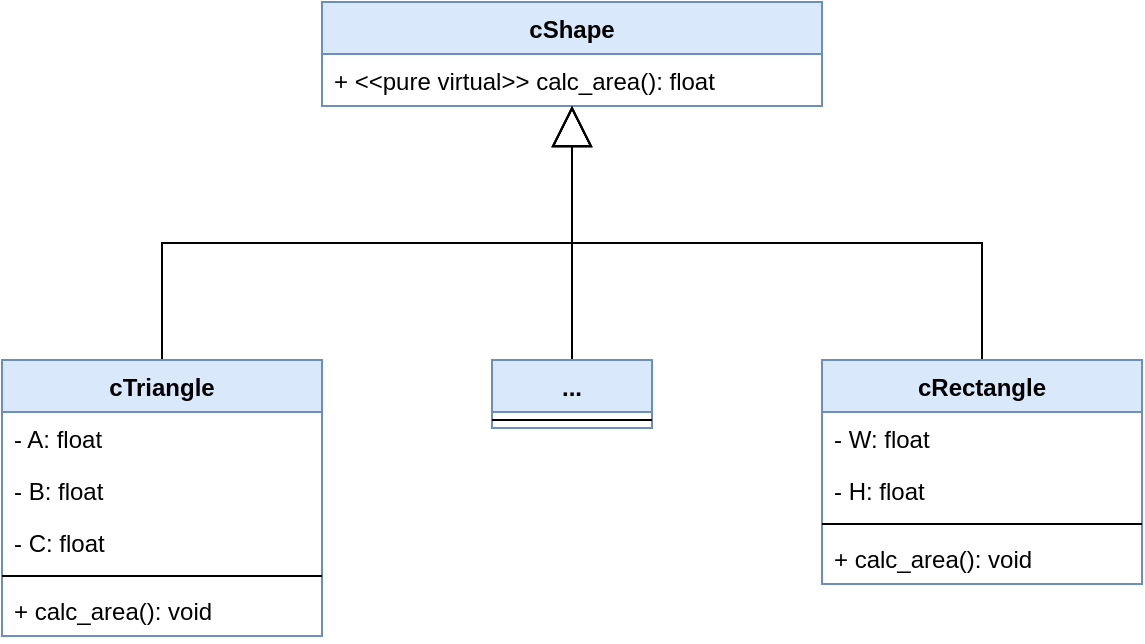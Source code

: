 <mxfile version="11.0.5" type="device"><diagram id="hRL3GxtST6cpWgdzLCV1" name="Page-1"><mxGraphModel dx="868" dy="438" grid="1" gridSize="10" guides="1" tooltips="1" connect="1" arrows="1" fold="1" page="1" pageScale="1" pageWidth="1100" pageHeight="850" math="0" shadow="0"><root><mxCell id="0"/><mxCell id="1" parent="0"/><mxCell id="s0boPrjghoEpzkitF8_b-1" value="cShape" style="swimlane;fontStyle=1;align=center;verticalAlign=top;childLayout=stackLayout;horizontal=1;startSize=26;horizontalStack=0;resizeParent=1;resizeParentMax=0;resizeLast=0;collapsible=1;marginBottom=0;fillColor=#dae8fc;strokeColor=#6c8ebf;" parent="1" vertex="1"><mxGeometry x="270" y="20" width="250" height="52" as="geometry"/></mxCell><mxCell id="s0boPrjghoEpzkitF8_b-4" value="+ &lt;&lt;pure virtual&gt;&gt; calc_area(): float" style="text;strokeColor=none;fillColor=none;align=left;verticalAlign=top;spacingLeft=4;spacingRight=4;overflow=hidden;rotatable=0;points=[[0,0.5],[1,0.5]];portConstraint=eastwest;" parent="s0boPrjghoEpzkitF8_b-1" vertex="1"><mxGeometry y="26" width="250" height="26" as="geometry"/></mxCell><mxCell id="s0boPrjghoEpzkitF8_b-19" style="edgeStyle=orthogonalEdgeStyle;rounded=0;orthogonalLoop=1;jettySize=auto;html=1;endSize=18;endArrow=block;endFill=0;" parent="1" source="s0boPrjghoEpzkitF8_b-5" target="s0boPrjghoEpzkitF8_b-1" edge="1"><mxGeometry relative="1" as="geometry"/></mxCell><mxCell id="s0boPrjghoEpzkitF8_b-5" value="cTriangle" style="swimlane;fontStyle=1;align=center;verticalAlign=top;childLayout=stackLayout;horizontal=1;startSize=26;horizontalStack=0;resizeParent=1;resizeParentMax=0;resizeLast=0;collapsible=1;marginBottom=0;fillColor=#dae8fc;strokeColor=#6c8ebf;" parent="1" vertex="1"><mxGeometry x="110" y="199" width="160" height="138" as="geometry"/></mxCell><mxCell id="s0boPrjghoEpzkitF8_b-6" value="- A: float" style="text;strokeColor=none;fillColor=none;align=left;verticalAlign=top;spacingLeft=4;spacingRight=4;overflow=hidden;rotatable=0;points=[[0,0.5],[1,0.5]];portConstraint=eastwest;" parent="s0boPrjghoEpzkitF8_b-5" vertex="1"><mxGeometry y="26" width="160" height="26" as="geometry"/></mxCell><mxCell id="s0boPrjghoEpzkitF8_b-8" value="- B: float" style="text;strokeColor=none;fillColor=none;align=left;verticalAlign=top;spacingLeft=4;spacingRight=4;overflow=hidden;rotatable=0;points=[[0,0.5],[1,0.5]];portConstraint=eastwest;" parent="s0boPrjghoEpzkitF8_b-5" vertex="1"><mxGeometry y="52" width="160" height="26" as="geometry"/></mxCell><mxCell id="s0boPrjghoEpzkitF8_b-9" value="- C: float" style="text;strokeColor=none;fillColor=none;align=left;verticalAlign=top;spacingLeft=4;spacingRight=4;overflow=hidden;rotatable=0;points=[[0,0.5],[1,0.5]];portConstraint=eastwest;" parent="s0boPrjghoEpzkitF8_b-5" vertex="1"><mxGeometry y="78" width="160" height="26" as="geometry"/></mxCell><mxCell id="s0boPrjghoEpzkitF8_b-7" value="" style="line;strokeWidth=1;fillColor=none;align=left;verticalAlign=middle;spacingTop=-1;spacingLeft=3;spacingRight=3;rotatable=0;labelPosition=right;points=[];portConstraint=eastwest;" parent="s0boPrjghoEpzkitF8_b-5" vertex="1"><mxGeometry y="104" width="160" height="8" as="geometry"/></mxCell><mxCell id="s0boPrjghoEpzkitF8_b-11" value="+ calc_area(): void" style="text;strokeColor=none;fillColor=none;align=left;verticalAlign=top;spacingLeft=4;spacingRight=4;overflow=hidden;rotatable=0;points=[[0,0.5],[1,0.5]];portConstraint=eastwest;" parent="s0boPrjghoEpzkitF8_b-5" vertex="1"><mxGeometry y="112" width="160" height="26" as="geometry"/></mxCell><mxCell id="s0boPrjghoEpzkitF8_b-21" style="edgeStyle=orthogonalEdgeStyle;rounded=0;orthogonalLoop=1;jettySize=auto;html=1;endSize=18;endArrow=block;endFill=0;" parent="1" source="s0boPrjghoEpzkitF8_b-12" target="s0boPrjghoEpzkitF8_b-1" edge="1"><mxGeometry relative="1" as="geometry"/></mxCell><mxCell id="s0boPrjghoEpzkitF8_b-12" value="cRectangle" style="swimlane;fontStyle=1;align=center;verticalAlign=top;childLayout=stackLayout;horizontal=1;startSize=26;horizontalStack=0;resizeParent=1;resizeParentMax=0;resizeLast=0;collapsible=1;marginBottom=0;fillColor=#dae8fc;strokeColor=#6c8ebf;" parent="1" vertex="1"><mxGeometry x="520" y="199" width="160" height="112" as="geometry"/></mxCell><mxCell id="s0boPrjghoEpzkitF8_b-13" value="- W: float" style="text;strokeColor=none;fillColor=none;align=left;verticalAlign=top;spacingLeft=4;spacingRight=4;overflow=hidden;rotatable=0;points=[[0,0.5],[1,0.5]];portConstraint=eastwest;" parent="s0boPrjghoEpzkitF8_b-12" vertex="1"><mxGeometry y="26" width="160" height="26" as="geometry"/></mxCell><mxCell id="s0boPrjghoEpzkitF8_b-15" value="- H: float" style="text;strokeColor=none;fillColor=none;align=left;verticalAlign=top;spacingLeft=4;spacingRight=4;overflow=hidden;rotatable=0;points=[[0,0.5],[1,0.5]];portConstraint=eastwest;" parent="s0boPrjghoEpzkitF8_b-12" vertex="1"><mxGeometry y="52" width="160" height="26" as="geometry"/></mxCell><mxCell id="s0boPrjghoEpzkitF8_b-14" value="" style="line;strokeWidth=1;fillColor=none;align=left;verticalAlign=middle;spacingTop=-1;spacingLeft=3;spacingRight=3;rotatable=0;labelPosition=right;points=[];portConstraint=eastwest;" parent="s0boPrjghoEpzkitF8_b-12" vertex="1"><mxGeometry y="78" width="160" height="8" as="geometry"/></mxCell><mxCell id="s0boPrjghoEpzkitF8_b-17" value="+ calc_area(): void" style="text;strokeColor=none;fillColor=none;align=left;verticalAlign=top;spacingLeft=4;spacingRight=4;overflow=hidden;rotatable=0;points=[[0,0.5],[1,0.5]];portConstraint=eastwest;" parent="s0boPrjghoEpzkitF8_b-12" vertex="1"><mxGeometry y="86" width="160" height="26" as="geometry"/></mxCell><mxCell id="r0sq9Jw85oFykSNYBw6u-5" style="edgeStyle=orthogonalEdgeStyle;rounded=0;orthogonalLoop=1;jettySize=auto;html=1;endArrow=block;endFill=0;endSize=18;" edge="1" parent="1" source="r0sq9Jw85oFykSNYBw6u-1" target="s0boPrjghoEpzkitF8_b-1"><mxGeometry relative="1" as="geometry"/></mxCell><mxCell id="r0sq9Jw85oFykSNYBw6u-1" value="..." style="swimlane;fontStyle=1;align=center;verticalAlign=top;childLayout=stackLayout;horizontal=1;startSize=26;horizontalStack=0;resizeParent=1;resizeParentMax=0;resizeLast=0;collapsible=1;marginBottom=0;fillColor=#dae8fc;strokeColor=#6c8ebf;" vertex="1" parent="1"><mxGeometry x="355" y="199" width="80" height="34" as="geometry"/></mxCell><mxCell id="r0sq9Jw85oFykSNYBw6u-3" value="" style="line;strokeWidth=1;fillColor=none;align=left;verticalAlign=middle;spacingTop=-1;spacingLeft=3;spacingRight=3;rotatable=0;labelPosition=right;points=[];portConstraint=eastwest;" vertex="1" parent="r0sq9Jw85oFykSNYBw6u-1"><mxGeometry y="26" width="80" height="8" as="geometry"/></mxCell></root></mxGraphModel></diagram></mxfile>